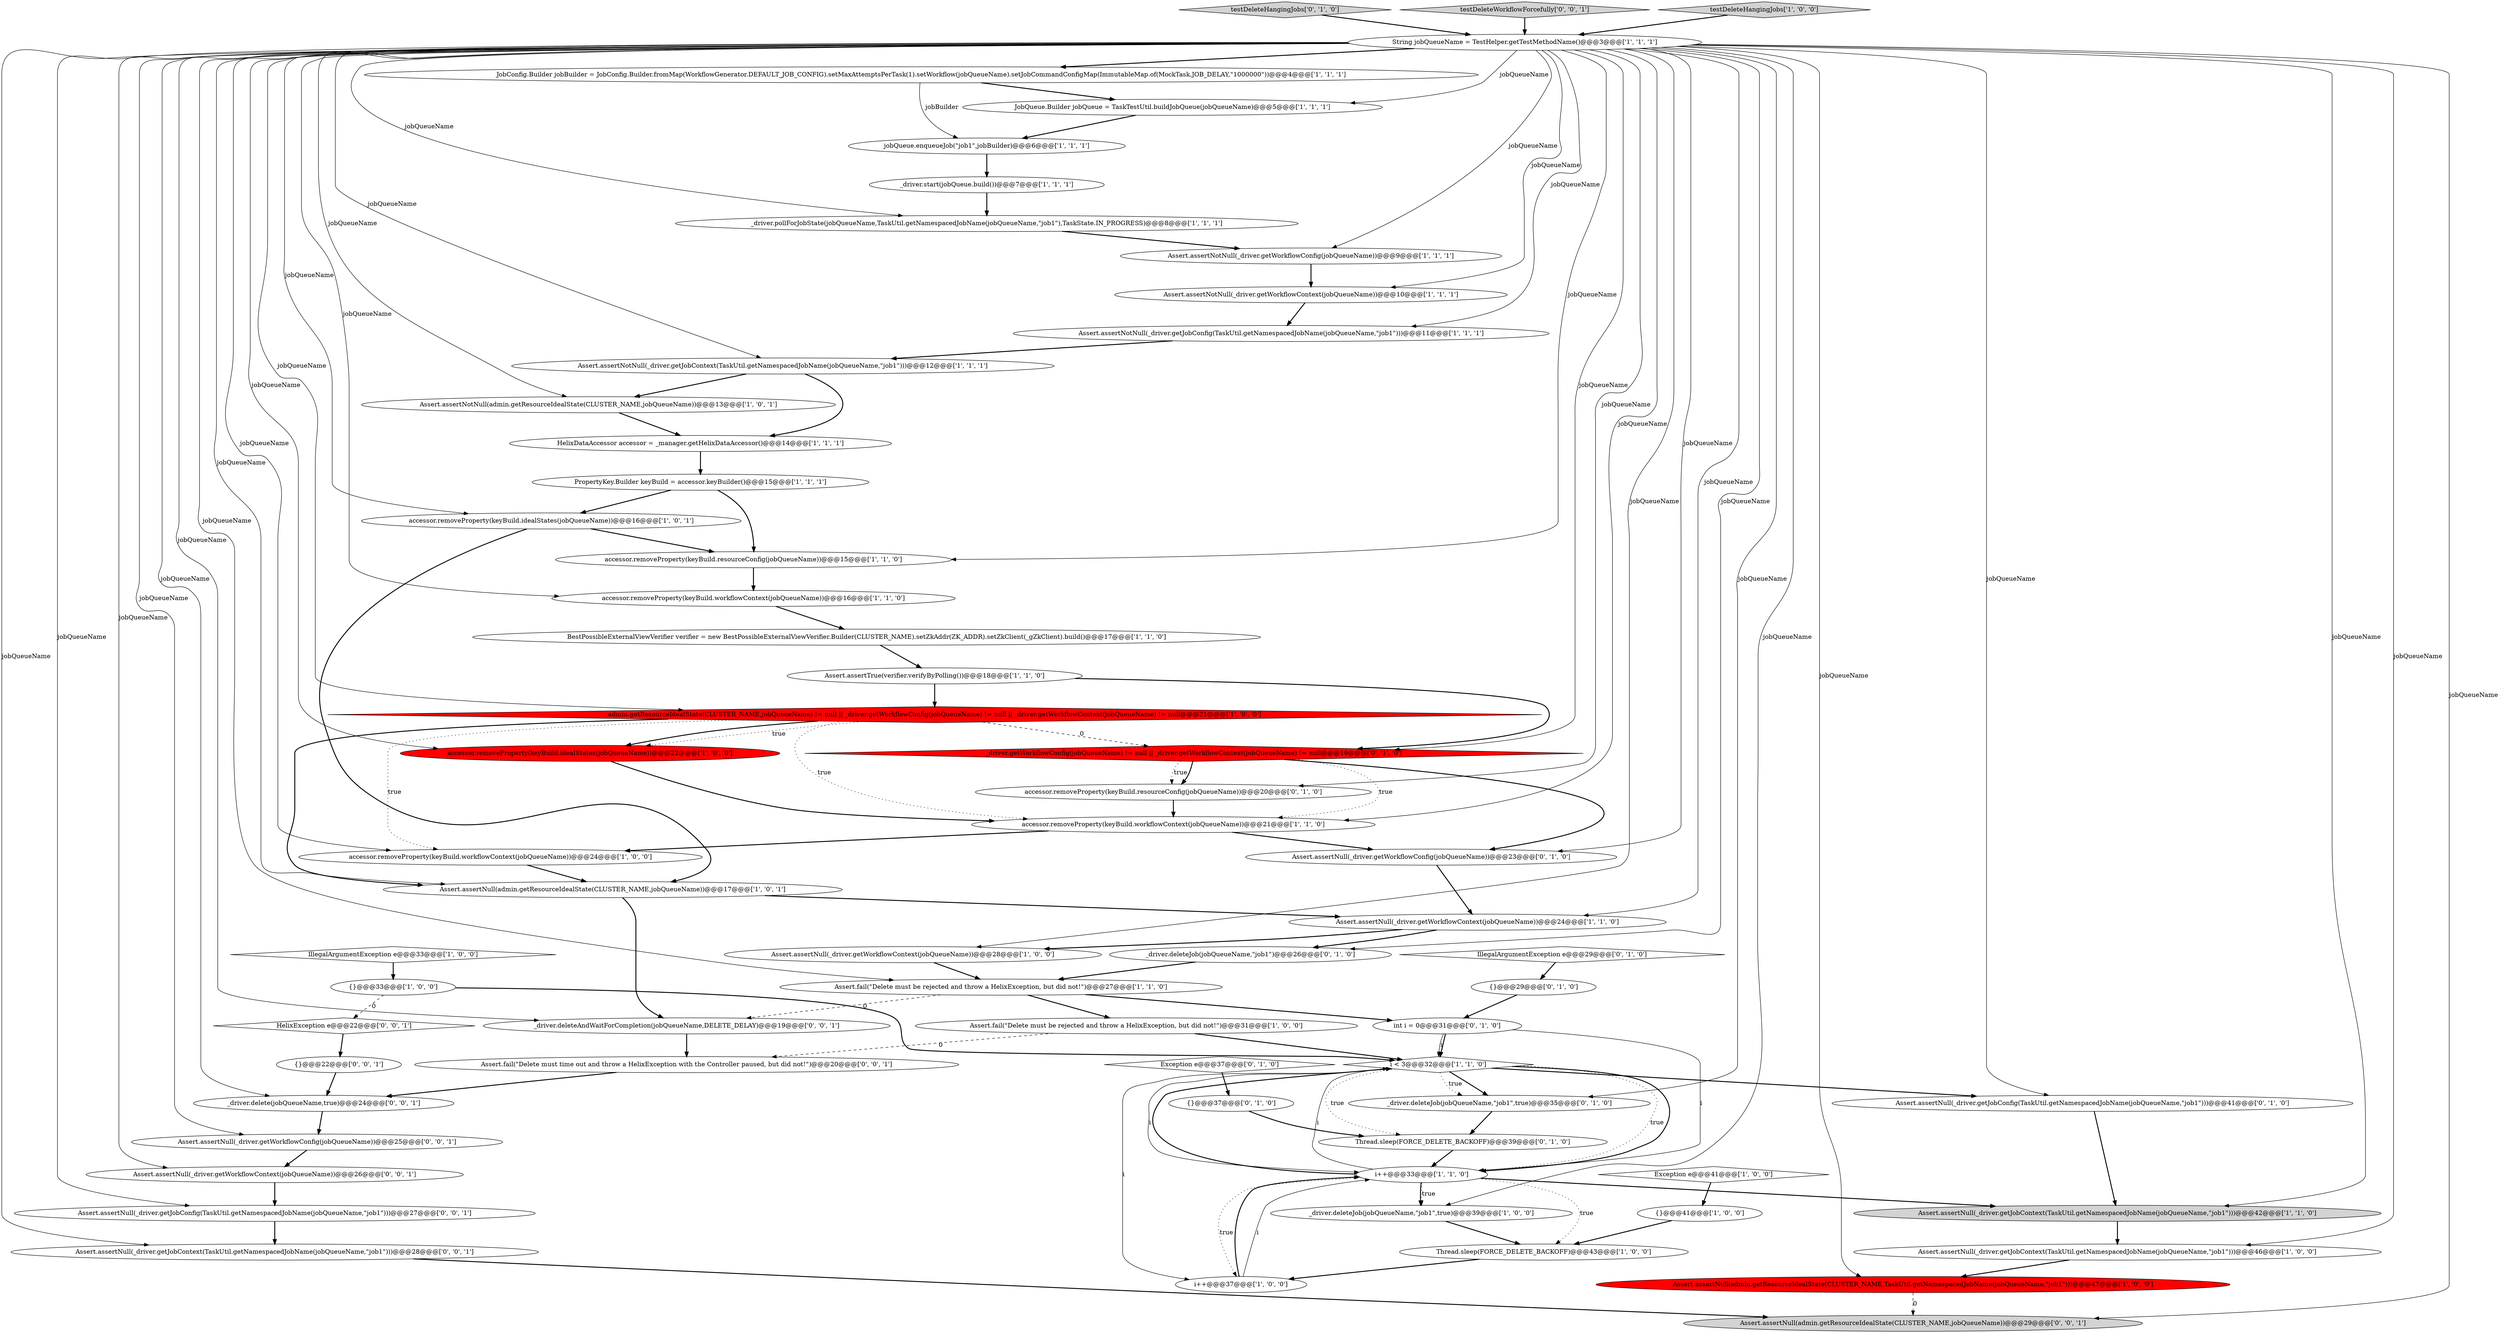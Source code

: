 digraph {
30 [style = filled, label = "Assert.fail(\"Delete must be rejected and throw a HelixException, but did not!\")@@@31@@@['1', '0', '0']", fillcolor = white, shape = ellipse image = "AAA0AAABBB1BBB"];
50 [style = filled, label = "testDeleteHangingJobs['0', '1', '0']", fillcolor = lightgray, shape = diamond image = "AAA0AAABBB2BBB"];
52 [style = filled, label = "Thread.sleep(FORCE_DELETE_BACKOFF)@@@39@@@['0', '1', '0']", fillcolor = white, shape = ellipse image = "AAA0AAABBB2BBB"];
60 [style = filled, label = "_driver.delete(jobQueueName,true)@@@24@@@['0', '0', '1']", fillcolor = white, shape = ellipse image = "AAA0AAABBB3BBB"];
44 [style = filled, label = "Assert.assertNull(_driver.getWorkflowConfig(jobQueueName))@@@23@@@['0', '1', '0']", fillcolor = white, shape = ellipse image = "AAA0AAABBB2BBB"];
1 [style = filled, label = "BestPossibleExternalViewVerifier verifier = new BestPossibleExternalViewVerifier.Builder(CLUSTER_NAME).setZkAddr(ZK_ADDR).setZkClient(_gZkClient).build()@@@17@@@['1', '1', '0']", fillcolor = white, shape = ellipse image = "AAA0AAABBB1BBB"];
5 [style = filled, label = "_driver.deleteJob(jobQueueName,\"job1\",true)@@@39@@@['1', '0', '0']", fillcolor = white, shape = ellipse image = "AAA0AAABBB1BBB"];
16 [style = filled, label = "accessor.removeProperty(keyBuild.idealStates(jobQueueName))@@@22@@@['1', '0', '0']", fillcolor = red, shape = ellipse image = "AAA1AAABBB1BBB"];
34 [style = filled, label = "Assert.assertNull(_driver.getWorkflowContext(jobQueueName))@@@24@@@['1', '1', '0']", fillcolor = white, shape = ellipse image = "AAA0AAABBB1BBB"];
25 [style = filled, label = "_driver.pollForJobState(jobQueueName,TaskUtil.getNamespacedJobName(jobQueueName,\"job1\"),TaskState.IN_PROGRESS)@@@8@@@['1', '1', '1']", fillcolor = white, shape = ellipse image = "AAA0AAABBB1BBB"];
9 [style = filled, label = "Assert.assertNull(_driver.getWorkflowContext(jobQueueName))@@@28@@@['1', '0', '0']", fillcolor = white, shape = ellipse image = "AAA0AAABBB1BBB"];
51 [style = filled, label = "Exception e@@@37@@@['0', '1', '0']", fillcolor = white, shape = diamond image = "AAA0AAABBB2BBB"];
45 [style = filled, label = "{}@@@29@@@['0', '1', '0']", fillcolor = white, shape = ellipse image = "AAA0AAABBB2BBB"];
41 [style = filled, label = "_driver.getWorkflowConfig(jobQueueName) != null || _driver.getWorkflowContext(jobQueueName) != null@@@19@@@['0', '1', '0']", fillcolor = red, shape = diamond image = "AAA1AAABBB2BBB"];
57 [style = filled, label = "Assert.assertNull(_driver.getJobContext(TaskUtil.getNamespacedJobName(jobQueueName,\"job1\")))@@@28@@@['0', '0', '1']", fillcolor = white, shape = ellipse image = "AAA0AAABBB3BBB"];
19 [style = filled, label = "Assert.fail(\"Delete must be rejected and throw a HelixException, but did not!\")@@@27@@@['1', '1', '0']", fillcolor = white, shape = ellipse image = "AAA0AAABBB1BBB"];
54 [style = filled, label = "Assert.assertNull(_driver.getWorkflowContext(jobQueueName))@@@26@@@['0', '0', '1']", fillcolor = white, shape = ellipse image = "AAA0AAABBB3BBB"];
13 [style = filled, label = "JobConfig.Builder jobBuilder = JobConfig.Builder.fromMap(WorkflowGenerator.DEFAULT_JOB_CONFIG).setMaxAttemptsPerTask(1).setWorkflow(jobQueueName).setJobCommandConfigMap(ImmutableMap.of(MockTask.JOB_DELAY,\"1000000\"))@@@4@@@['1', '1', '1']", fillcolor = white, shape = ellipse image = "AAA0AAABBB1BBB"];
31 [style = filled, label = "Exception e@@@41@@@['1', '0', '0']", fillcolor = white, shape = diamond image = "AAA0AAABBB1BBB"];
15 [style = filled, label = "Thread.sleep(FORCE_DELETE_BACKOFF)@@@43@@@['1', '0', '0']", fillcolor = white, shape = ellipse image = "AAA0AAABBB1BBB"];
2 [style = filled, label = "Assert.assertNotNull(admin.getResourceIdealState(CLUSTER_NAME,jobQueueName))@@@13@@@['1', '0', '1']", fillcolor = white, shape = ellipse image = "AAA0AAABBB1BBB"];
27 [style = filled, label = "Assert.assertNotNull(_driver.getJobContext(TaskUtil.getNamespacedJobName(jobQueueName,\"job1\")))@@@12@@@['1', '1', '1']", fillcolor = white, shape = ellipse image = "AAA0AAABBB1BBB"];
12 [style = filled, label = "{}@@@33@@@['1', '0', '0']", fillcolor = white, shape = ellipse image = "AAA0AAABBB1BBB"];
28 [style = filled, label = "admin.getResourceIdealState(CLUSTER_NAME,jobQueueName) != null || _driver.getWorkflowConfig(jobQueueName) != null || _driver.getWorkflowContext(jobQueueName) != null@@@21@@@['1', '0', '0']", fillcolor = red, shape = diamond image = "AAA1AAABBB1BBB"];
36 [style = filled, label = "accessor.removeProperty(keyBuild.idealStates(jobQueueName))@@@16@@@['1', '0', '1']", fillcolor = white, shape = ellipse image = "AAA0AAABBB1BBB"];
42 [style = filled, label = "IllegalArgumentException e@@@29@@@['0', '1', '0']", fillcolor = white, shape = diamond image = "AAA0AAABBB2BBB"];
48 [style = filled, label = "_driver.deleteJob(jobQueueName,\"job1\")@@@26@@@['0', '1', '0']", fillcolor = white, shape = ellipse image = "AAA0AAABBB2BBB"];
29 [style = filled, label = "Assert.assertNotNull(_driver.getWorkflowConfig(jobQueueName))@@@9@@@['1', '1', '1']", fillcolor = white, shape = ellipse image = "AAA0AAABBB1BBB"];
7 [style = filled, label = "PropertyKey.Builder keyBuild = accessor.keyBuilder()@@@15@@@['1', '1', '1']", fillcolor = white, shape = ellipse image = "AAA0AAABBB1BBB"];
56 [style = filled, label = "testDeleteWorkflowForcefully['0', '0', '1']", fillcolor = lightgray, shape = diamond image = "AAA0AAABBB3BBB"];
61 [style = filled, label = "{}@@@22@@@['0', '0', '1']", fillcolor = white, shape = ellipse image = "AAA0AAABBB3BBB"];
40 [style = filled, label = "Assert.assertNull(_driver.getJobConfig(TaskUtil.getNamespacedJobName(jobQueueName,\"job1\")))@@@41@@@['0', '1', '0']", fillcolor = white, shape = ellipse image = "AAA0AAABBB2BBB"];
21 [style = filled, label = "Assert.assertNotNull(_driver.getWorkflowContext(jobQueueName))@@@10@@@['1', '1', '1']", fillcolor = white, shape = ellipse image = "AAA0AAABBB1BBB"];
62 [style = filled, label = "HelixException e@@@22@@@['0', '0', '1']", fillcolor = white, shape = diamond image = "AAA0AAABBB3BBB"];
17 [style = filled, label = "Assert.assertTrue(verifier.verifyByPolling())@@@18@@@['1', '1', '0']", fillcolor = white, shape = ellipse image = "AAA0AAABBB1BBB"];
55 [style = filled, label = "_driver.deleteAndWaitForCompletion(jobQueueName,DELETE_DELAY)@@@19@@@['0', '0', '1']", fillcolor = white, shape = ellipse image = "AAA0AAABBB3BBB"];
58 [style = filled, label = "Assert.fail(\"Delete must time out and throw a HelixException with the Controller paused, but did not!\")@@@20@@@['0', '0', '1']", fillcolor = white, shape = ellipse image = "AAA0AAABBB3BBB"];
3 [style = filled, label = "testDeleteHangingJobs['1', '0', '0']", fillcolor = lightgray, shape = diamond image = "AAA0AAABBB1BBB"];
20 [style = filled, label = "Assert.assertNull(_driver.getJobContext(TaskUtil.getNamespacedJobName(jobQueueName,\"job1\")))@@@42@@@['1', '1', '0']", fillcolor = lightgray, shape = ellipse image = "AAA0AAABBB1BBB"];
37 [style = filled, label = "i++@@@37@@@['1', '0', '0']", fillcolor = white, shape = ellipse image = "AAA0AAABBB1BBB"];
14 [style = filled, label = "JobQueue.Builder jobQueue = TaskTestUtil.buildJobQueue(jobQueueName)@@@5@@@['1', '1', '1']", fillcolor = white, shape = ellipse image = "AAA0AAABBB1BBB"];
59 [style = filled, label = "Assert.assertNull(_driver.getJobConfig(TaskUtil.getNamespacedJobName(jobQueueName,\"job1\")))@@@27@@@['0', '0', '1']", fillcolor = white, shape = ellipse image = "AAA0AAABBB3BBB"];
47 [style = filled, label = "int i = 0@@@31@@@['0', '1', '0']", fillcolor = white, shape = ellipse image = "AAA0AAABBB2BBB"];
6 [style = filled, label = "accessor.removeProperty(keyBuild.workflowContext(jobQueueName))@@@16@@@['1', '1', '0']", fillcolor = white, shape = ellipse image = "AAA0AAABBB1BBB"];
63 [style = filled, label = "Assert.assertNull(_driver.getWorkflowConfig(jobQueueName))@@@25@@@['0', '0', '1']", fillcolor = white, shape = ellipse image = "AAA0AAABBB3BBB"];
38 [style = filled, label = "{}@@@41@@@['1', '0', '0']", fillcolor = white, shape = ellipse image = "AAA0AAABBB1BBB"];
8 [style = filled, label = "accessor.removeProperty(keyBuild.resourceConfig(jobQueueName))@@@15@@@['1', '1', '0']", fillcolor = white, shape = ellipse image = "AAA0AAABBB1BBB"];
23 [style = filled, label = "HelixDataAccessor accessor = _manager.getHelixDataAccessor()@@@14@@@['1', '1', '1']", fillcolor = white, shape = ellipse image = "AAA0AAABBB1BBB"];
10 [style = filled, label = "accessor.removeProperty(keyBuild.workflowContext(jobQueueName))@@@24@@@['1', '0', '0']", fillcolor = white, shape = ellipse image = "AAA0AAABBB1BBB"];
32 [style = filled, label = "String jobQueueName = TestHelper.getTestMethodName()@@@3@@@['1', '1', '1']", fillcolor = white, shape = ellipse image = "AAA0AAABBB1BBB"];
46 [style = filled, label = "_driver.deleteJob(jobQueueName,\"job1\",true)@@@35@@@['0', '1', '0']", fillcolor = white, shape = ellipse image = "AAA0AAABBB2BBB"];
4 [style = filled, label = "IllegalArgumentException e@@@33@@@['1', '0', '0']", fillcolor = white, shape = diamond image = "AAA0AAABBB1BBB"];
0 [style = filled, label = "i < 3@@@32@@@['1', '1', '0']", fillcolor = white, shape = diamond image = "AAA0AAABBB1BBB"];
35 [style = filled, label = "Assert.assertNull(admin.getResourceIdealState(CLUSTER_NAME,TaskUtil.getNamespacedJobName(jobQueueName,\"job1\")))@@@47@@@['1', '0', '0']", fillcolor = red, shape = ellipse image = "AAA1AAABBB1BBB"];
24 [style = filled, label = "i++@@@33@@@['1', '1', '0']", fillcolor = white, shape = ellipse image = "AAA0AAABBB1BBB"];
18 [style = filled, label = "Assert.assertNull(admin.getResourceIdealState(CLUSTER_NAME,jobQueueName))@@@17@@@['1', '0', '1']", fillcolor = white, shape = ellipse image = "AAA0AAABBB1BBB"];
33 [style = filled, label = "_driver.start(jobQueue.build())@@@7@@@['1', '1', '1']", fillcolor = white, shape = ellipse image = "AAA0AAABBB1BBB"];
11 [style = filled, label = "accessor.removeProperty(keyBuild.workflowContext(jobQueueName))@@@21@@@['1', '1', '0']", fillcolor = white, shape = ellipse image = "AAA0AAABBB1BBB"];
49 [style = filled, label = "accessor.removeProperty(keyBuild.resourceConfig(jobQueueName))@@@20@@@['0', '1', '0']", fillcolor = white, shape = ellipse image = "AAA0AAABBB2BBB"];
43 [style = filled, label = "{}@@@37@@@['0', '1', '0']", fillcolor = white, shape = ellipse image = "AAA0AAABBB2BBB"];
53 [style = filled, label = "Assert.assertNull(admin.getResourceIdealState(CLUSTER_NAME,jobQueueName))@@@29@@@['0', '0', '1']", fillcolor = lightgray, shape = ellipse image = "AAA0AAABBB3BBB"];
22 [style = filled, label = "jobQueue.enqueueJob(\"job1\",jobBuilder)@@@6@@@['1', '1', '1']", fillcolor = white, shape = ellipse image = "AAA0AAABBB1BBB"];
39 [style = filled, label = "Assert.assertNull(_driver.getJobContext(TaskUtil.getNamespacedJobName(jobQueueName,\"job1\")))@@@46@@@['1', '0', '0']", fillcolor = white, shape = ellipse image = "AAA0AAABBB1BBB"];
26 [style = filled, label = "Assert.assertNotNull(_driver.getJobConfig(TaskUtil.getNamespacedJobName(jobQueueName,\"job1\")))@@@11@@@['1', '1', '1']", fillcolor = white, shape = ellipse image = "AAA0AAABBB1BBB"];
28->11 [style = dotted, label="true"];
50->32 [style = bold, label=""];
32->46 [style = solid, label="jobQueueName"];
34->9 [style = bold, label=""];
32->28 [style = solid, label="jobQueueName"];
42->45 [style = bold, label=""];
0->46 [style = bold, label=""];
18->55 [style = bold, label=""];
62->61 [style = bold, label=""];
28->16 [style = dotted, label="true"];
59->57 [style = bold, label=""];
5->15 [style = bold, label=""];
32->54 [style = solid, label="jobQueueName"];
58->60 [style = bold, label=""];
8->6 [style = bold, label=""];
25->29 [style = bold, label=""];
40->20 [style = bold, label=""];
7->8 [style = bold, label=""];
38->15 [style = bold, label=""];
28->41 [style = dashed, label="0"];
52->24 [style = bold, label=""];
2->23 [style = bold, label=""];
21->26 [style = bold, label=""];
33->25 [style = bold, label=""];
32->20 [style = solid, label="jobQueueName"];
0->24 [style = dotted, label="true"];
0->24 [style = bold, label=""];
0->52 [style = dotted, label="true"];
36->18 [style = bold, label=""];
60->63 [style = bold, label=""];
0->40 [style = bold, label=""];
41->49 [style = dotted, label="true"];
47->0 [style = bold, label=""];
13->14 [style = bold, label=""];
27->2 [style = bold, label=""];
24->5 [style = dotted, label="true"];
32->49 [style = solid, label="jobQueueName"];
41->11 [style = dotted, label="true"];
32->2 [style = solid, label="jobQueueName"];
0->46 [style = dotted, label="true"];
22->33 [style = bold, label=""];
28->10 [style = dotted, label="true"];
28->18 [style = bold, label=""];
34->48 [style = bold, label=""];
56->32 [style = bold, label=""];
24->0 [style = bold, label=""];
32->35 [style = solid, label="jobQueueName"];
63->54 [style = bold, label=""];
11->44 [style = bold, label=""];
17->41 [style = bold, label=""];
32->8 [style = solid, label="jobQueueName"];
14->22 [style = bold, label=""];
41->49 [style = bold, label=""];
32->26 [style = solid, label="jobQueueName"];
32->40 [style = solid, label="jobQueueName"];
24->5 [style = bold, label=""];
1->17 [style = bold, label=""];
24->20 [style = bold, label=""];
32->16 [style = solid, label="jobQueueName"];
26->27 [style = bold, label=""];
0->37 [style = solid, label="i"];
39->35 [style = bold, label=""];
32->57 [style = solid, label="jobQueueName"];
44->34 [style = bold, label=""];
20->39 [style = bold, label=""];
54->59 [style = bold, label=""];
19->55 [style = dashed, label="0"];
23->7 [style = bold, label=""];
32->5 [style = solid, label="jobQueueName"];
57->53 [style = bold, label=""];
10->18 [style = bold, label=""];
37->24 [style = bold, label=""];
18->34 [style = bold, label=""];
32->19 [style = solid, label="jobQueueName"];
32->63 [style = solid, label="jobQueueName"];
13->22 [style = solid, label="jobBuilder"];
37->24 [style = solid, label="i"];
31->38 [style = bold, label=""];
47->0 [style = solid, label="i"];
29->21 [style = bold, label=""];
12->62 [style = dashed, label="0"];
6->1 [style = bold, label=""];
19->47 [style = bold, label=""];
32->18 [style = solid, label="jobQueueName"];
32->48 [style = solid, label="jobQueueName"];
11->10 [style = bold, label=""];
36->8 [style = bold, label=""];
9->19 [style = bold, label=""];
4->12 [style = bold, label=""];
47->24 [style = solid, label="i"];
51->43 [style = bold, label=""];
30->0 [style = bold, label=""];
32->55 [style = solid, label="jobQueueName"];
15->37 [style = bold, label=""];
49->11 [style = bold, label=""];
7->36 [style = bold, label=""];
32->29 [style = solid, label="jobQueueName"];
32->9 [style = solid, label="jobQueueName"];
32->41 [style = solid, label="jobQueueName"];
24->0 [style = solid, label="i"];
32->25 [style = solid, label="jobQueueName"];
16->11 [style = bold, label=""];
61->60 [style = bold, label=""];
32->10 [style = solid, label="jobQueueName"];
32->59 [style = solid, label="jobQueueName"];
43->52 [style = bold, label=""];
46->52 [style = bold, label=""];
28->16 [style = bold, label=""];
12->0 [style = bold, label=""];
32->53 [style = solid, label="jobQueueName"];
32->14 [style = solid, label="jobQueueName"];
17->28 [style = bold, label=""];
32->21 [style = solid, label="jobQueueName"];
32->27 [style = solid, label="jobQueueName"];
32->60 [style = solid, label="jobQueueName"];
32->34 [style = solid, label="jobQueueName"];
32->11 [style = solid, label="jobQueueName"];
30->58 [style = dashed, label="0"];
24->15 [style = dotted, label="true"];
0->24 [style = solid, label="i"];
24->37 [style = dotted, label="true"];
45->47 [style = bold, label=""];
48->19 [style = bold, label=""];
32->39 [style = solid, label="jobQueueName"];
27->23 [style = bold, label=""];
32->36 [style = solid, label="jobQueueName"];
32->6 [style = solid, label="jobQueueName"];
32->44 [style = solid, label="jobQueueName"];
32->13 [style = bold, label=""];
3->32 [style = bold, label=""];
41->44 [style = bold, label=""];
55->58 [style = bold, label=""];
19->30 [style = bold, label=""];
35->53 [style = dashed, label="0"];
}
